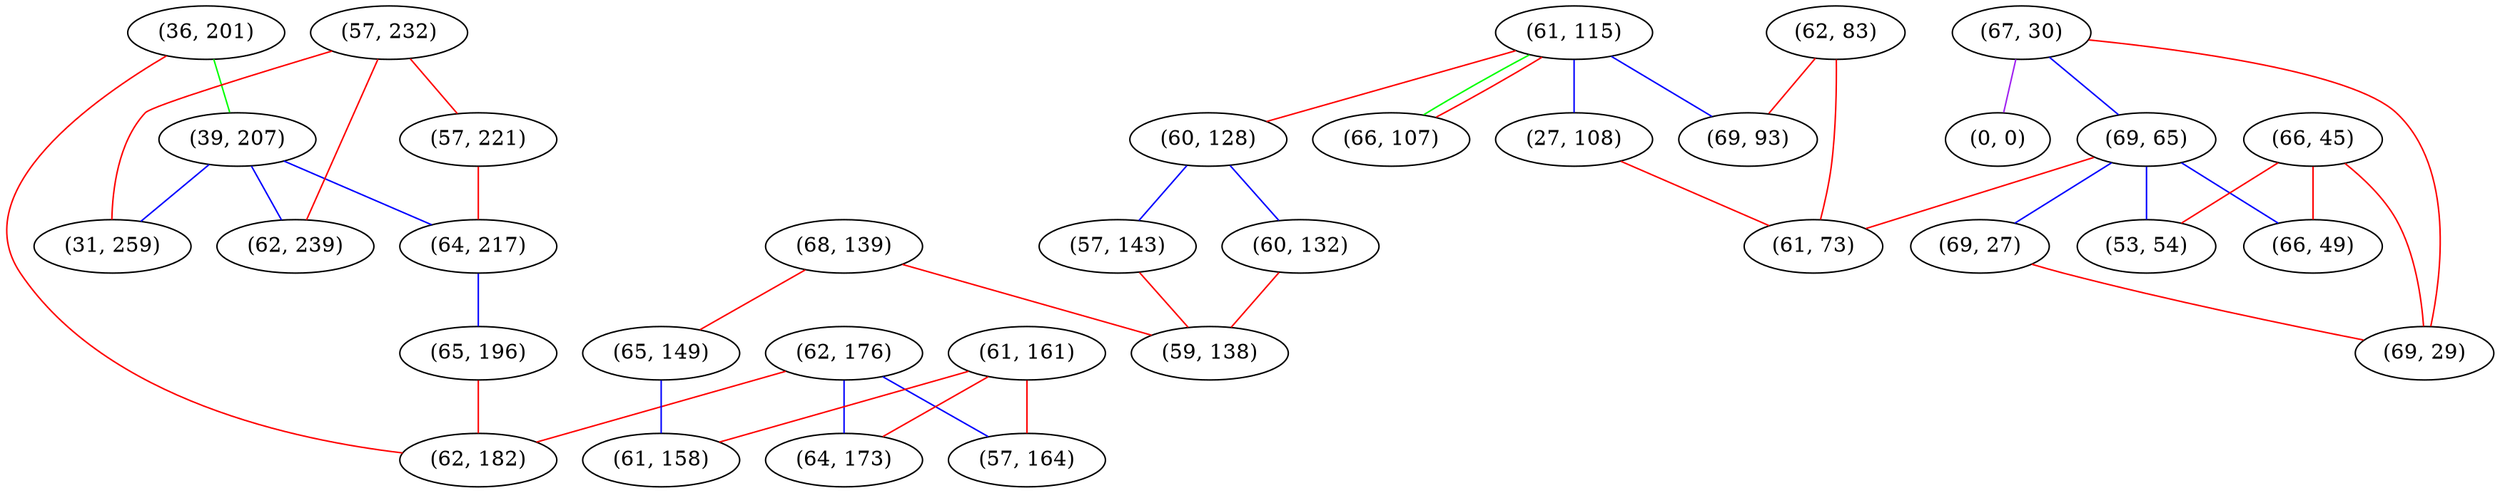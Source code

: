 graph "" {
"(36, 201)";
"(39, 207)";
"(61, 115)";
"(27, 108)";
"(67, 30)";
"(62, 176)";
"(60, 128)";
"(62, 83)";
"(69, 65)";
"(57, 232)";
"(68, 139)";
"(57, 221)";
"(60, 132)";
"(61, 161)";
"(69, 27)";
"(69, 93)";
"(65, 149)";
"(0, 0)";
"(64, 217)";
"(64, 173)";
"(66, 107)";
"(65, 196)";
"(62, 182)";
"(66, 45)";
"(57, 143)";
"(31, 259)";
"(62, 239)";
"(57, 164)";
"(53, 54)";
"(61, 73)";
"(59, 138)";
"(61, 158)";
"(69, 29)";
"(66, 49)";
"(36, 201)" -- "(39, 207)"  [color=green, key=0, weight=2];
"(36, 201)" -- "(62, 182)"  [color=red, key=0, weight=1];
"(39, 207)" -- "(64, 217)"  [color=blue, key=0, weight=3];
"(39, 207)" -- "(31, 259)"  [color=blue, key=0, weight=3];
"(39, 207)" -- "(62, 239)"  [color=blue, key=0, weight=3];
"(61, 115)" -- "(27, 108)"  [color=blue, key=0, weight=3];
"(61, 115)" -- "(66, 107)"  [color=green, key=0, weight=2];
"(61, 115)" -- "(66, 107)"  [color=red, key=1, weight=1];
"(61, 115)" -- "(69, 93)"  [color=blue, key=0, weight=3];
"(61, 115)" -- "(60, 128)"  [color=red, key=0, weight=1];
"(27, 108)" -- "(61, 73)"  [color=red, key=0, weight=1];
"(67, 30)" -- "(69, 65)"  [color=blue, key=0, weight=3];
"(67, 30)" -- "(0, 0)"  [color=purple, key=0, weight=4];
"(67, 30)" -- "(69, 29)"  [color=red, key=0, weight=1];
"(62, 176)" -- "(64, 173)"  [color=blue, key=0, weight=3];
"(62, 176)" -- "(57, 164)"  [color=blue, key=0, weight=3];
"(62, 176)" -- "(62, 182)"  [color=red, key=0, weight=1];
"(60, 128)" -- "(60, 132)"  [color=blue, key=0, weight=3];
"(60, 128)" -- "(57, 143)"  [color=blue, key=0, weight=3];
"(62, 83)" -- "(61, 73)"  [color=red, key=0, weight=1];
"(62, 83)" -- "(69, 93)"  [color=red, key=0, weight=1];
"(69, 65)" -- "(53, 54)"  [color=blue, key=0, weight=3];
"(69, 65)" -- "(61, 73)"  [color=red, key=0, weight=1];
"(69, 65)" -- "(66, 49)"  [color=blue, key=0, weight=3];
"(69, 65)" -- "(69, 27)"  [color=blue, key=0, weight=3];
"(57, 232)" -- "(31, 259)"  [color=red, key=0, weight=1];
"(57, 232)" -- "(62, 239)"  [color=red, key=0, weight=1];
"(57, 232)" -- "(57, 221)"  [color=red, key=0, weight=1];
"(68, 139)" -- "(65, 149)"  [color=red, key=0, weight=1];
"(68, 139)" -- "(59, 138)"  [color=red, key=0, weight=1];
"(57, 221)" -- "(64, 217)"  [color=red, key=0, weight=1];
"(60, 132)" -- "(59, 138)"  [color=red, key=0, weight=1];
"(61, 161)" -- "(61, 158)"  [color=red, key=0, weight=1];
"(61, 161)" -- "(64, 173)"  [color=red, key=0, weight=1];
"(61, 161)" -- "(57, 164)"  [color=red, key=0, weight=1];
"(69, 27)" -- "(69, 29)"  [color=red, key=0, weight=1];
"(65, 149)" -- "(61, 158)"  [color=blue, key=0, weight=3];
"(64, 217)" -- "(65, 196)"  [color=blue, key=0, weight=3];
"(65, 196)" -- "(62, 182)"  [color=red, key=0, weight=1];
"(66, 45)" -- "(53, 54)"  [color=red, key=0, weight=1];
"(66, 45)" -- "(69, 29)"  [color=red, key=0, weight=1];
"(66, 45)" -- "(66, 49)"  [color=red, key=0, weight=1];
"(57, 143)" -- "(59, 138)"  [color=red, key=0, weight=1];
}
